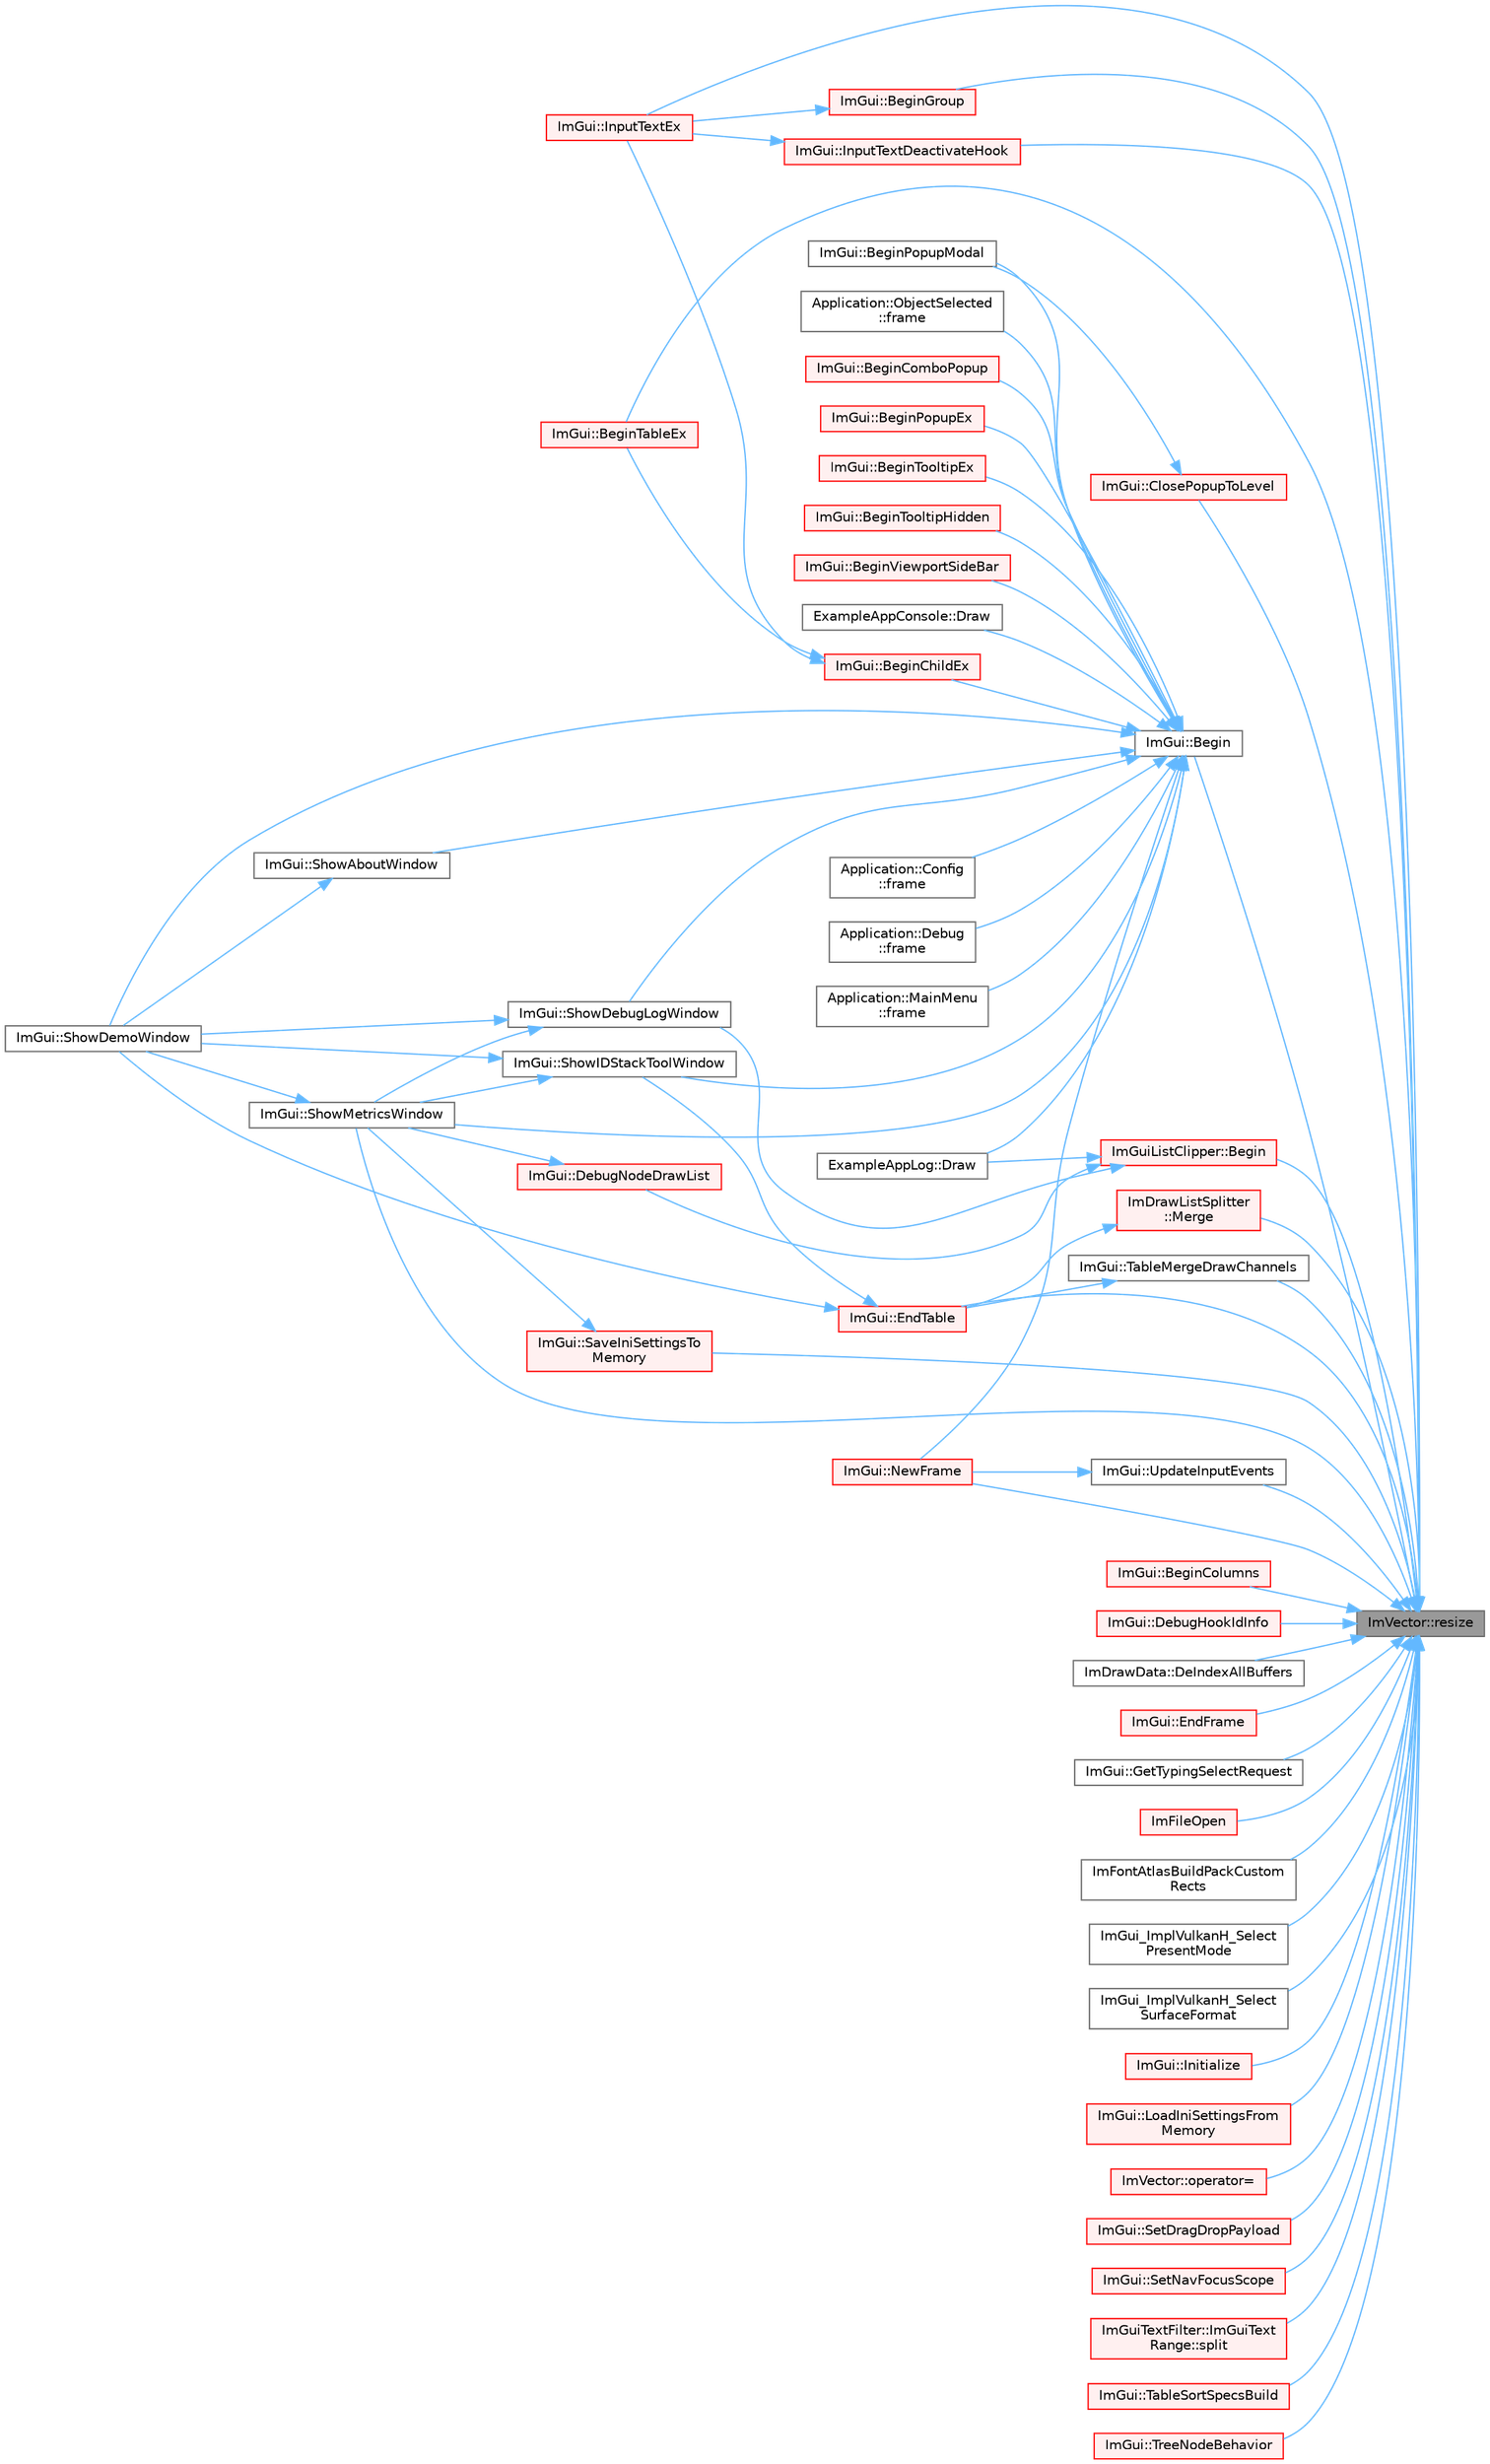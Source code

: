 digraph "ImVector::resize"
{
 // LATEX_PDF_SIZE
  bgcolor="transparent";
  edge [fontname=Helvetica,fontsize=10,labelfontname=Helvetica,labelfontsize=10];
  node [fontname=Helvetica,fontsize=10,shape=box,height=0.2,width=0.4];
  rankdir="RL";
  Node1 [id="Node000001",label="ImVector::resize",height=0.2,width=0.4,color="gray40", fillcolor="grey60", style="filled", fontcolor="black",tooltip=" "];
  Node1 -> Node2 [id="edge1_Node000001_Node000002",dir="back",color="steelblue1",style="solid",tooltip=" "];
  Node2 [id="Node000002",label="ImGui::Begin",height=0.2,width=0.4,color="grey40", fillcolor="white", style="filled",URL="$namespace_im_gui.html#a581e58db0bc930bafa4a5d23093a2b99",tooltip=" "];
  Node2 -> Node3 [id="edge2_Node000002_Node000003",dir="back",color="steelblue1",style="solid",tooltip=" "];
  Node3 [id="Node000003",label="ImGui::BeginChildEx",height=0.2,width=0.4,color="red", fillcolor="#FFF0F0", style="filled",URL="$namespace_im_gui.html#ac36ecce0443f0b45a48484d85f653ae2",tooltip=" "];
  Node3 -> Node16 [id="edge3_Node000003_Node000016",dir="back",color="steelblue1",style="solid",tooltip=" "];
  Node16 [id="Node000016",label="ImGui::BeginTableEx",height=0.2,width=0.4,color="red", fillcolor="#FFF0F0", style="filled",URL="$namespace_im_gui.html#a28046a30716afeb7738a82a5b19044ca",tooltip=" "];
  Node3 -> Node20 [id="edge4_Node000003_Node000020",dir="back",color="steelblue1",style="solid",tooltip=" "];
  Node20 [id="Node000020",label="ImGui::InputTextEx",height=0.2,width=0.4,color="red", fillcolor="#FFF0F0", style="filled",URL="$namespace_im_gui.html#af89af17ecc11653f25fea1e50e195de6",tooltip=" "];
  Node2 -> Node75 [id="edge5_Node000002_Node000075",dir="back",color="steelblue1",style="solid",tooltip=" "];
  Node75 [id="Node000075",label="ImGui::BeginComboPopup",height=0.2,width=0.4,color="red", fillcolor="#FFF0F0", style="filled",URL="$namespace_im_gui.html#a6ecb51142fcb72cd19ff002c3a7d8e25",tooltip=" "];
  Node2 -> Node79 [id="edge6_Node000002_Node000079",dir="back",color="steelblue1",style="solid",tooltip=" "];
  Node79 [id="Node000079",label="ImGui::BeginPopupEx",height=0.2,width=0.4,color="red", fillcolor="#FFF0F0", style="filled",URL="$namespace_im_gui.html#a89da3a22300e8293257b6cfdf1b83b7a",tooltip=" "];
  Node2 -> Node99 [id="edge7_Node000002_Node000099",dir="back",color="steelblue1",style="solid",tooltip=" "];
  Node99 [id="Node000099",label="ImGui::BeginPopupModal",height=0.2,width=0.4,color="grey40", fillcolor="white", style="filled",URL="$namespace_im_gui.html#a6d840f615c198c2342968f733fda11b3",tooltip=" "];
  Node2 -> Node100 [id="edge8_Node000002_Node000100",dir="back",color="steelblue1",style="solid",tooltip=" "];
  Node100 [id="Node000100",label="ImGui::BeginTooltipEx",height=0.2,width=0.4,color="red", fillcolor="#FFF0F0", style="filled",URL="$namespace_im_gui.html#a18b17a0b20c3f2a16068b84210cfded4",tooltip=" "];
  Node2 -> Node129 [id="edge9_Node000002_Node000129",dir="back",color="steelblue1",style="solid",tooltip=" "];
  Node129 [id="Node000129",label="ImGui::BeginTooltipHidden",height=0.2,width=0.4,color="red", fillcolor="#FFF0F0", style="filled",URL="$namespace_im_gui.html#a2c44a13b5e210dbfc7de98024c25db8e",tooltip=" "];
  Node2 -> Node130 [id="edge10_Node000002_Node000130",dir="back",color="steelblue1",style="solid",tooltip=" "];
  Node130 [id="Node000130",label="ImGui::BeginViewportSideBar",height=0.2,width=0.4,color="red", fillcolor="#FFF0F0", style="filled",URL="$namespace_im_gui.html#a4216382dd5ad6c17e183f9f894db2e15",tooltip=" "];
  Node2 -> Node10 [id="edge11_Node000002_Node000010",dir="back",color="steelblue1",style="solid",tooltip=" "];
  Node10 [id="Node000010",label="ExampleAppConsole::Draw",height=0.2,width=0.4,color="grey40", fillcolor="white", style="filled",URL="$struct_example_app_console.html#a0518a09c7e8648dd52c7c06df19ac17a",tooltip=" "];
  Node2 -> Node11 [id="edge12_Node000002_Node000011",dir="back",color="steelblue1",style="solid",tooltip=" "];
  Node11 [id="Node000011",label="ExampleAppLog::Draw",height=0.2,width=0.4,color="grey40", fillcolor="white", style="filled",URL="$struct_example_app_log.html#a5ad3a4bdb89171b84aeaff96948a1f77",tooltip=" "];
  Node2 -> Node29 [id="edge13_Node000002_Node000029",dir="back",color="steelblue1",style="solid",tooltip=" "];
  Node29 [id="Node000029",label="Application::Config\l::frame",height=0.2,width=0.4,color="grey40", fillcolor="white", style="filled",URL="$class_application_1_1_config.html#a291cc3a874949e121dcf83a3f90681bc",tooltip=" "];
  Node2 -> Node132 [id="edge14_Node000002_Node000132",dir="back",color="steelblue1",style="solid",tooltip=" "];
  Node132 [id="Node000132",label="Application::Debug\l::frame",height=0.2,width=0.4,color="grey40", fillcolor="white", style="filled",URL="$class_application_1_1_debug.html#a26339829cae3b768474358c34eb8ab23",tooltip=" "];
  Node2 -> Node133 [id="edge15_Node000002_Node000133",dir="back",color="steelblue1",style="solid",tooltip=" "];
  Node133 [id="Node000133",label="Application::MainMenu\l::frame",height=0.2,width=0.4,color="grey40", fillcolor="white", style="filled",URL="$class_application_1_1_main_menu.html#a868fe54ddb269b9ab03f0d7d068dd698",tooltip=" "];
  Node2 -> Node32 [id="edge16_Node000002_Node000032",dir="back",color="steelblue1",style="solid",tooltip=" "];
  Node32 [id="Node000032",label="Application::ObjectSelected\l::frame",height=0.2,width=0.4,color="grey40", fillcolor="white", style="filled",URL="$class_application_1_1_object_selected.html#a30dd507edcc6c76dd65cc0cf9dda010a",tooltip=" "];
  Node2 -> Node134 [id="edge17_Node000002_Node000134",dir="back",color="steelblue1",style="solid",tooltip=" "];
  Node134 [id="Node000134",label="ImGui::NewFrame",height=0.2,width=0.4,color="red", fillcolor="#FFF0F0", style="filled",URL="$namespace_im_gui.html#ab3f1fc018f903b7ad79fd10663375774",tooltip=" "];
  Node2 -> Node12 [id="edge18_Node000002_Node000012",dir="back",color="steelblue1",style="solid",tooltip=" "];
  Node12 [id="Node000012",label="ImGui::ShowAboutWindow",height=0.2,width=0.4,color="grey40", fillcolor="white", style="filled",URL="$namespace_im_gui.html#ac297462e33309d0540fa459bccdc9304",tooltip=" "];
  Node12 -> Node9 [id="edge19_Node000012_Node000009",dir="back",color="steelblue1",style="solid",tooltip=" "];
  Node9 [id="Node000009",label="ImGui::ShowDemoWindow",height=0.2,width=0.4,color="grey40", fillcolor="white", style="filled",URL="$namespace_im_gui.html#af95643a0ce4893b9e57c12991922fb18",tooltip=" "];
  Node2 -> Node13 [id="edge20_Node000002_Node000013",dir="back",color="steelblue1",style="solid",tooltip=" "];
  Node13 [id="Node000013",label="ImGui::ShowDebugLogWindow",height=0.2,width=0.4,color="grey40", fillcolor="white", style="filled",URL="$namespace_im_gui.html#af1b39e70cac2e1b9e62dd3c9d154cbd6",tooltip=" "];
  Node13 -> Node9 [id="edge21_Node000013_Node000009",dir="back",color="steelblue1",style="solid",tooltip=" "];
  Node13 -> Node8 [id="edge22_Node000013_Node000008",dir="back",color="steelblue1",style="solid",tooltip=" "];
  Node8 [id="Node000008",label="ImGui::ShowMetricsWindow",height=0.2,width=0.4,color="grey40", fillcolor="white", style="filled",URL="$namespace_im_gui.html#afe7a28c6eb52fff3cc27d5a698fea4ff",tooltip=" "];
  Node8 -> Node9 [id="edge23_Node000008_Node000009",dir="back",color="steelblue1",style="solid",tooltip=" "];
  Node2 -> Node9 [id="edge24_Node000002_Node000009",dir="back",color="steelblue1",style="solid",tooltip=" "];
  Node2 -> Node19 [id="edge25_Node000002_Node000019",dir="back",color="steelblue1",style="solid",tooltip=" "];
  Node19 [id="Node000019",label="ImGui::ShowIDStackToolWindow",height=0.2,width=0.4,color="grey40", fillcolor="white", style="filled",URL="$namespace_im_gui.html#ab4a87bf4a874a8e5872b60b4a9b1d99e",tooltip=" "];
  Node19 -> Node9 [id="edge26_Node000019_Node000009",dir="back",color="steelblue1",style="solid",tooltip=" "];
  Node19 -> Node8 [id="edge27_Node000019_Node000008",dir="back",color="steelblue1",style="solid",tooltip=" "];
  Node2 -> Node8 [id="edge28_Node000002_Node000008",dir="back",color="steelblue1",style="solid",tooltip=" "];
  Node1 -> Node135 [id="edge29_Node000001_Node000135",dir="back",color="steelblue1",style="solid",tooltip=" "];
  Node135 [id="Node000135",label="ImGuiListClipper::Begin",height=0.2,width=0.4,color="red", fillcolor="#FFF0F0", style="filled",URL="$struct_im_gui_list_clipper.html#a746fbd724a41dbe88fef4875a2b1e9c7",tooltip=" "];
  Node135 -> Node136 [id="edge30_Node000135_Node000136",dir="back",color="steelblue1",style="solid",tooltip=" "];
  Node136 [id="Node000136",label="ImGui::DebugNodeDrawList",height=0.2,width=0.4,color="red", fillcolor="#FFF0F0", style="filled",URL="$namespace_im_gui.html#af7b5e35566da44ac1ea8a7e1b9d9d574",tooltip=" "];
  Node136 -> Node8 [id="edge31_Node000136_Node000008",dir="back",color="steelblue1",style="solid",tooltip=" "];
  Node135 -> Node11 [id="edge32_Node000135_Node000011",dir="back",color="steelblue1",style="solid",tooltip=" "];
  Node135 -> Node13 [id="edge33_Node000135_Node000013",dir="back",color="steelblue1",style="solid",tooltip=" "];
  Node1 -> Node138 [id="edge34_Node000001_Node000138",dir="back",color="steelblue1",style="solid",tooltip=" "];
  Node138 [id="Node000138",label="ImGui::BeginColumns",height=0.2,width=0.4,color="red", fillcolor="#FFF0F0", style="filled",URL="$namespace_im_gui.html#a303fae66ef07f4f86ab242cf81021060",tooltip=" "];
  Node1 -> Node154 [id="edge35_Node000001_Node000154",dir="back",color="steelblue1",style="solid",tooltip=" "];
  Node154 [id="Node000154",label="ImGui::BeginGroup",height=0.2,width=0.4,color="red", fillcolor="#FFF0F0", style="filled",URL="$namespace_im_gui.html#a42407e196b7ed2a8755bff28aae9805f",tooltip=" "];
  Node154 -> Node20 [id="edge36_Node000154_Node000020",dir="back",color="steelblue1",style="solid",tooltip=" "];
  Node1 -> Node16 [id="edge37_Node000001_Node000016",dir="back",color="steelblue1",style="solid",tooltip=" "];
  Node1 -> Node156 [id="edge38_Node000001_Node000156",dir="back",color="steelblue1",style="solid",tooltip=" "];
  Node156 [id="Node000156",label="ImGui::ClosePopupToLevel",height=0.2,width=0.4,color="red", fillcolor="#FFF0F0", style="filled",URL="$namespace_im_gui.html#a0be705dc533a62387dc39ec5c276d2a0",tooltip=" "];
  Node156 -> Node99 [id="edge39_Node000156_Node000099",dir="back",color="steelblue1",style="solid",tooltip=" "];
  Node1 -> Node183 [id="edge40_Node000001_Node000183",dir="back",color="steelblue1",style="solid",tooltip=" "];
  Node183 [id="Node000183",label="ImGui::DebugHookIdInfo",height=0.2,width=0.4,color="red", fillcolor="#FFF0F0", style="filled",URL="$namespace_im_gui.html#a5487269f4cb9fb809fd3e797411ed2d7",tooltip=" "];
  Node1 -> Node235 [id="edge41_Node000001_Node000235",dir="back",color="steelblue1",style="solid",tooltip=" "];
  Node235 [id="Node000235",label="ImDrawData::DeIndexAllBuffers",height=0.2,width=0.4,color="grey40", fillcolor="white", style="filled",URL="$struct_im_draw_data.html#a88ae746e958b79ee527fe94dee29d57c",tooltip=" "];
  Node1 -> Node121 [id="edge42_Node000001_Node000121",dir="back",color="steelblue1",style="solid",tooltip=" "];
  Node121 [id="Node000121",label="ImGui::EndFrame",height=0.2,width=0.4,color="red", fillcolor="#FFF0F0", style="filled",URL="$namespace_im_gui.html#a246c37da45e88a12ade440a0feacb4ee",tooltip=" "];
  Node1 -> Node90 [id="edge43_Node000001_Node000090",dir="back",color="steelblue1",style="solid",tooltip=" "];
  Node90 [id="Node000090",label="ImGui::EndTable",height=0.2,width=0.4,color="red", fillcolor="#FFF0F0", style="filled",URL="$namespace_im_gui.html#a9c70aaa6464c2e51e6f3342da133ada1",tooltip=" "];
  Node90 -> Node9 [id="edge44_Node000090_Node000009",dir="back",color="steelblue1",style="solid",tooltip=" "];
  Node90 -> Node19 [id="edge45_Node000090_Node000019",dir="back",color="steelblue1",style="solid",tooltip=" "];
  Node1 -> Node236 [id="edge46_Node000001_Node000236",dir="back",color="steelblue1",style="solid",tooltip=" "];
  Node236 [id="Node000236",label="ImGui::GetTypingSelectRequest",height=0.2,width=0.4,color="grey40", fillcolor="white", style="filled",URL="$namespace_im_gui.html#a5a0ce2f80524c34cfa9f1899e6d6f28d",tooltip=" "];
  Node1 -> Node237 [id="edge47_Node000001_Node000237",dir="back",color="steelblue1",style="solid",tooltip=" "];
  Node237 [id="Node000237",label="ImFileOpen",height=0.2,width=0.4,color="red", fillcolor="#FFF0F0", style="filled",URL="$imgui_8cpp.html#ae6a61623537c5a5de071fade1f0e8acd",tooltip=" "];
  Node1 -> Node246 [id="edge48_Node000001_Node000246",dir="back",color="steelblue1",style="solid",tooltip=" "];
  Node246 [id="Node000246",label="ImFontAtlasBuildPackCustom\lRects",height=0.2,width=0.4,color="grey40", fillcolor="white", style="filled",URL="$imgui__draw_8cpp.html#add0fcd1708ca3540688d8277fc01bf3f",tooltip=" "];
  Node1 -> Node247 [id="edge49_Node000001_Node000247",dir="back",color="steelblue1",style="solid",tooltip=" "];
  Node247 [id="Node000247",label="ImGui_ImplVulkanH_Select\lPresentMode",height=0.2,width=0.4,color="grey40", fillcolor="white", style="filled",URL="$imgui__impl__vulkan_8cpp.html#a7224bb4a6e72a8d5de8f57a5464aadac",tooltip=" "];
  Node1 -> Node248 [id="edge50_Node000001_Node000248",dir="back",color="steelblue1",style="solid",tooltip=" "];
  Node248 [id="Node000248",label="ImGui_ImplVulkanH_Select\lSurfaceFormat",height=0.2,width=0.4,color="grey40", fillcolor="white", style="filled",URL="$imgui__impl__vulkan_8cpp.html#af5466b601034ad87d0478d37ac8b9e4e",tooltip=" "];
  Node1 -> Node249 [id="edge51_Node000001_Node000249",dir="back",color="steelblue1",style="solid",tooltip=" "];
  Node249 [id="Node000249",label="ImGui::Initialize",height=0.2,width=0.4,color="red", fillcolor="#FFF0F0", style="filled",URL="$namespace_im_gui.html#a1a611da38fae18a3d1dafcb3228259da",tooltip=" "];
  Node1 -> Node252 [id="edge52_Node000001_Node000252",dir="back",color="steelblue1",style="solid",tooltip=" "];
  Node252 [id="Node000252",label="ImGui::InputTextDeactivateHook",height=0.2,width=0.4,color="red", fillcolor="#FFF0F0", style="filled",URL="$namespace_im_gui.html#aad9419cf6e296c668807e3af4bfd62bb",tooltip=" "];
  Node252 -> Node20 [id="edge53_Node000252_Node000020",dir="back",color="steelblue1",style="solid",tooltip=" "];
  Node1 -> Node20 [id="edge54_Node000001_Node000020",dir="back",color="steelblue1",style="solid",tooltip=" "];
  Node1 -> Node259 [id="edge55_Node000001_Node000259",dir="back",color="steelblue1",style="solid",tooltip=" "];
  Node259 [id="Node000259",label="ImGui::LoadIniSettingsFrom\lMemory",height=0.2,width=0.4,color="red", fillcolor="#FFF0F0", style="filled",URL="$namespace_im_gui.html#a8e37b6a0b2feb6cd6ac61a4259392861",tooltip=" "];
  Node1 -> Node260 [id="edge56_Node000001_Node000260",dir="back",color="steelblue1",style="solid",tooltip=" "];
  Node260 [id="Node000260",label="ImDrawListSplitter\l::Merge",height=0.2,width=0.4,color="red", fillcolor="#FFF0F0", style="filled",URL="$struct_im_draw_list_splitter.html#af3fc4bad2abca9e481d476d1877ba5be",tooltip=" "];
  Node260 -> Node90 [id="edge57_Node000260_Node000090",dir="back",color="steelblue1",style="solid",tooltip=" "];
  Node1 -> Node134 [id="edge58_Node000001_Node000134",dir="back",color="steelblue1",style="solid",tooltip=" "];
  Node1 -> Node261 [id="edge59_Node000001_Node000261",dir="back",color="steelblue1",style="solid",tooltip=" "];
  Node261 [id="Node000261",label="ImVector::operator=",height=0.2,width=0.4,color="red", fillcolor="#FFF0F0", style="filled",URL="$struct_im_vector.html#aa616055e1c04b4b1026ecdb67ce839e7",tooltip=" "];
  Node1 -> Node263 [id="edge60_Node000001_Node000263",dir="back",color="steelblue1",style="solid",tooltip=" "];
  Node263 [id="Node000263",label="ImGui::SaveIniSettingsTo\lMemory",height=0.2,width=0.4,color="red", fillcolor="#FFF0F0", style="filled",URL="$namespace_im_gui.html#a27043a530e0e842e01c279dd4207f9eb",tooltip=" "];
  Node263 -> Node8 [id="edge61_Node000263_Node000008",dir="back",color="steelblue1",style="solid",tooltip=" "];
  Node1 -> Node264 [id="edge62_Node000001_Node000264",dir="back",color="steelblue1",style="solid",tooltip=" "];
  Node264 [id="Node000264",label="ImGui::SetDragDropPayload",height=0.2,width=0.4,color="red", fillcolor="#FFF0F0", style="filled",URL="$namespace_im_gui.html#a45f9694c878e79127c63d20d8955e07f",tooltip=" "];
  Node1 -> Node265 [id="edge63_Node000001_Node000265",dir="back",color="steelblue1",style="solid",tooltip=" "];
  Node265 [id="Node000265",label="ImGui::SetNavFocusScope",height=0.2,width=0.4,color="red", fillcolor="#FFF0F0", style="filled",URL="$namespace_im_gui.html#ada2736a9b034b93ba877f46577bc5e8b",tooltip=" "];
  Node1 -> Node8 [id="edge64_Node000001_Node000008",dir="back",color="steelblue1",style="solid",tooltip=" "];
  Node1 -> Node270 [id="edge65_Node000001_Node000270",dir="back",color="steelblue1",style="solid",tooltip=" "];
  Node270 [id="Node000270",label="ImGuiTextFilter::ImGuiText\lRange::split",height=0.2,width=0.4,color="red", fillcolor="#FFF0F0", style="filled",URL="$struct_im_gui_text_filter_1_1_im_gui_text_range.html#ace58f9b4795033f695344a0e660ee2af",tooltip=" "];
  Node1 -> Node274 [id="edge66_Node000001_Node000274",dir="back",color="steelblue1",style="solid",tooltip=" "];
  Node274 [id="Node000274",label="ImGui::TableMergeDrawChannels",height=0.2,width=0.4,color="grey40", fillcolor="white", style="filled",URL="$namespace_im_gui.html#a0bf2259f81cd376b6790fe13dea70a22",tooltip=" "];
  Node274 -> Node90 [id="edge67_Node000274_Node000090",dir="back",color="steelblue1",style="solid",tooltip=" "];
  Node1 -> Node275 [id="edge68_Node000001_Node000275",dir="back",color="steelblue1",style="solid",tooltip=" "];
  Node275 [id="Node000275",label="ImGui::TableSortSpecsBuild",height=0.2,width=0.4,color="red", fillcolor="#FFF0F0", style="filled",URL="$namespace_im_gui.html#a045bb5e3e5947c10260a4889b50e3e35",tooltip=" "];
  Node1 -> Node234 [id="edge69_Node000001_Node000234",dir="back",color="steelblue1",style="solid",tooltip=" "];
  Node234 [id="Node000234",label="ImGui::TreeNodeBehavior",height=0.2,width=0.4,color="red", fillcolor="#FFF0F0", style="filled",URL="$namespace_im_gui.html#a918eabf70d288e93b2519ee1eac2c0b4",tooltip=" "];
  Node1 -> Node276 [id="edge70_Node000001_Node000276",dir="back",color="steelblue1",style="solid",tooltip=" "];
  Node276 [id="Node000276",label="ImGui::UpdateInputEvents",height=0.2,width=0.4,color="grey40", fillcolor="white", style="filled",URL="$namespace_im_gui.html#aafed9b47752723162308368c01eeffad",tooltip=" "];
  Node276 -> Node134 [id="edge71_Node000276_Node000134",dir="back",color="steelblue1",style="solid",tooltip=" "];
}
